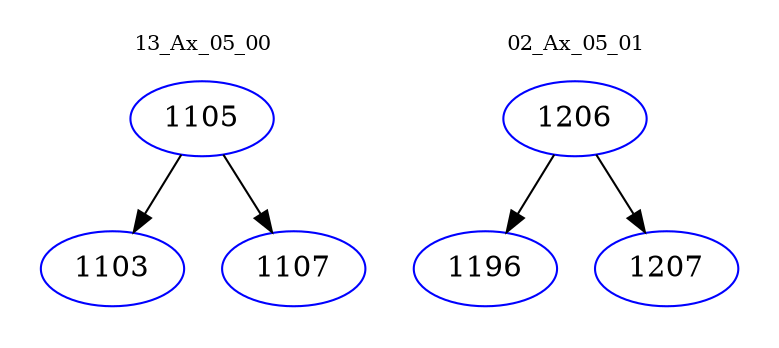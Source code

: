 digraph{
subgraph cluster_0 {
color = white
label = "13_Ax_05_00";
fontsize=10;
T0_1105 [label="1105", color="blue"]
T0_1105 -> T0_1103 [color="black"]
T0_1103 [label="1103", color="blue"]
T0_1105 -> T0_1107 [color="black"]
T0_1107 [label="1107", color="blue"]
}
subgraph cluster_1 {
color = white
label = "02_Ax_05_01";
fontsize=10;
T1_1206 [label="1206", color="blue"]
T1_1206 -> T1_1196 [color="black"]
T1_1196 [label="1196", color="blue"]
T1_1206 -> T1_1207 [color="black"]
T1_1207 [label="1207", color="blue"]
}
}
